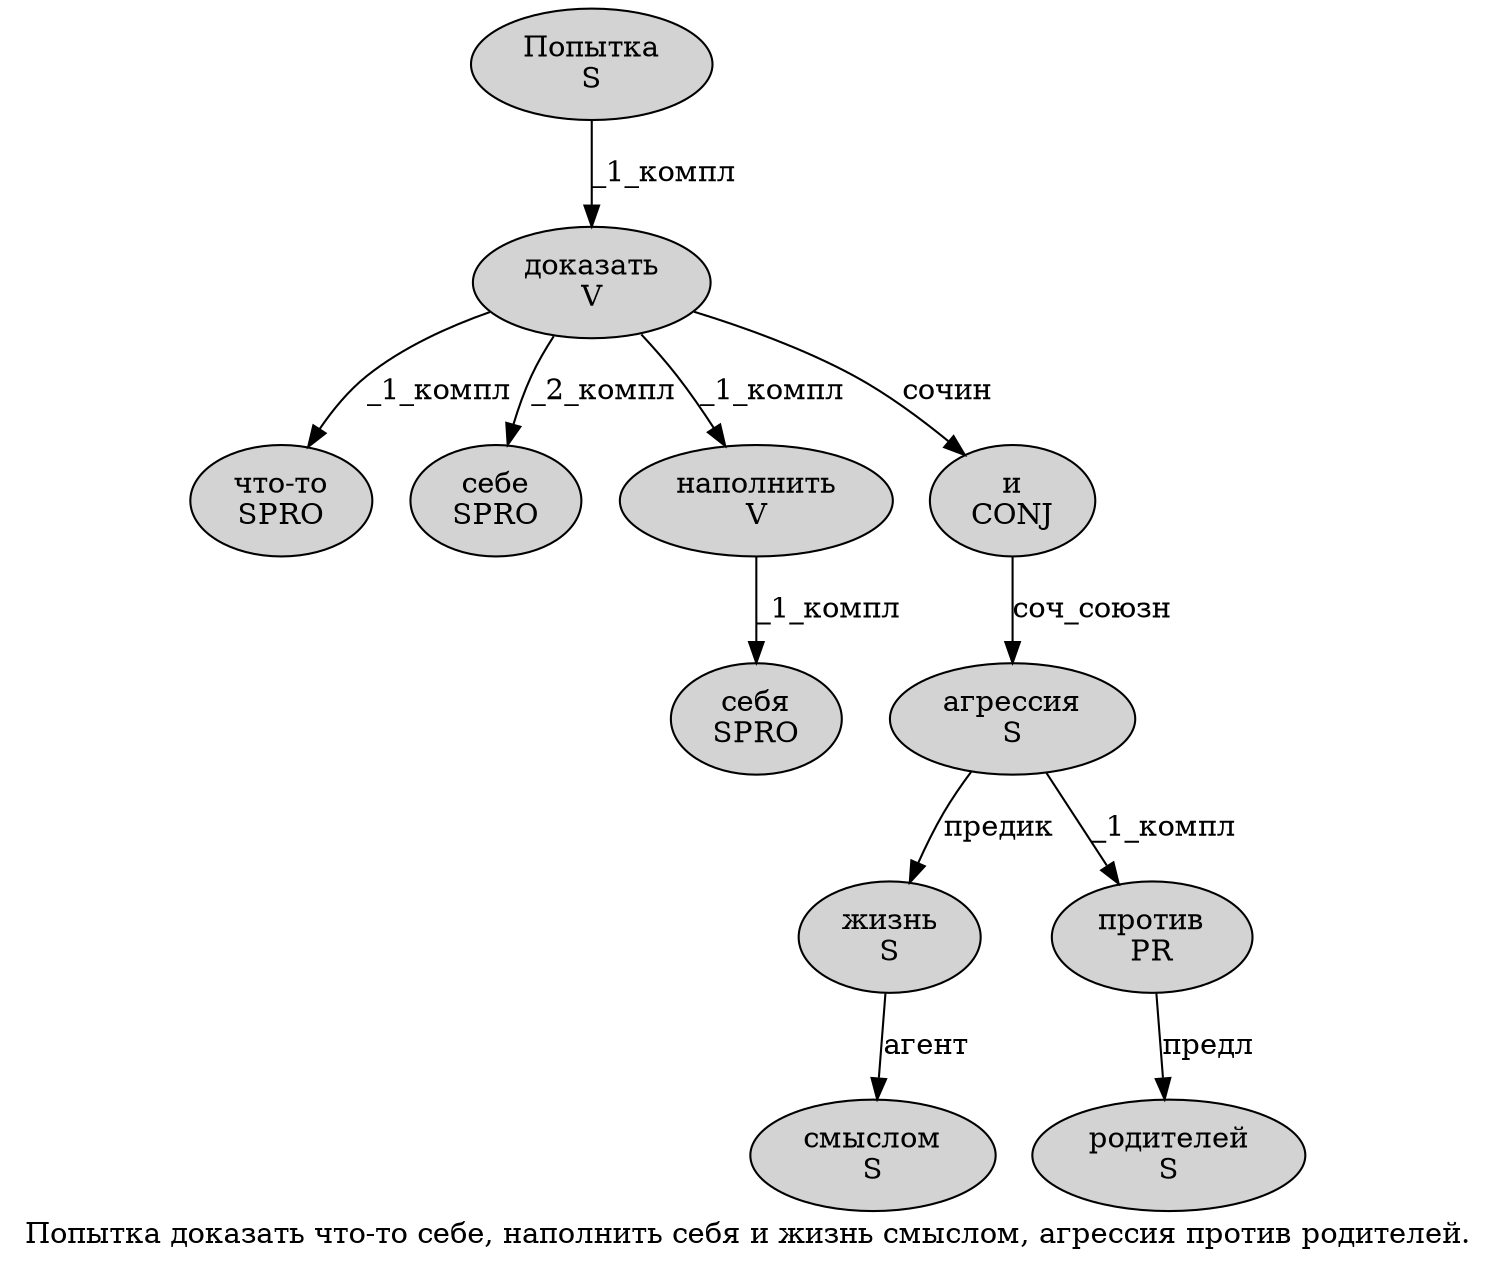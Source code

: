 digraph SENTENCE_3951 {
	graph [label="Попытка доказать что-то себе, наполнить себя и жизнь смыслом, агрессия против родителей."]
	node [style=filled]
		0 [label="Попытка
S" color="" fillcolor=lightgray penwidth=1 shape=ellipse]
		1 [label="доказать
V" color="" fillcolor=lightgray penwidth=1 shape=ellipse]
		2 [label="что-то
SPRO" color="" fillcolor=lightgray penwidth=1 shape=ellipse]
		3 [label="себе
SPRO" color="" fillcolor=lightgray penwidth=1 shape=ellipse]
		5 [label="наполнить
V" color="" fillcolor=lightgray penwidth=1 shape=ellipse]
		6 [label="себя
SPRO" color="" fillcolor=lightgray penwidth=1 shape=ellipse]
		7 [label="и
CONJ" color="" fillcolor=lightgray penwidth=1 shape=ellipse]
		8 [label="жизнь
S" color="" fillcolor=lightgray penwidth=1 shape=ellipse]
		9 [label="смыслом
S" color="" fillcolor=lightgray penwidth=1 shape=ellipse]
		11 [label="агрессия
S" color="" fillcolor=lightgray penwidth=1 shape=ellipse]
		12 [label="против
PR" color="" fillcolor=lightgray penwidth=1 shape=ellipse]
		13 [label="родителей
S" color="" fillcolor=lightgray penwidth=1 shape=ellipse]
			5 -> 6 [label="_1_компл"]
			0 -> 1 [label="_1_компл"]
			1 -> 2 [label="_1_компл"]
			1 -> 3 [label="_2_компл"]
			1 -> 5 [label="_1_компл"]
			1 -> 7 [label="сочин"]
			7 -> 11 [label="соч_союзн"]
			12 -> 13 [label="предл"]
			8 -> 9 [label="агент"]
			11 -> 8 [label="предик"]
			11 -> 12 [label="_1_компл"]
}